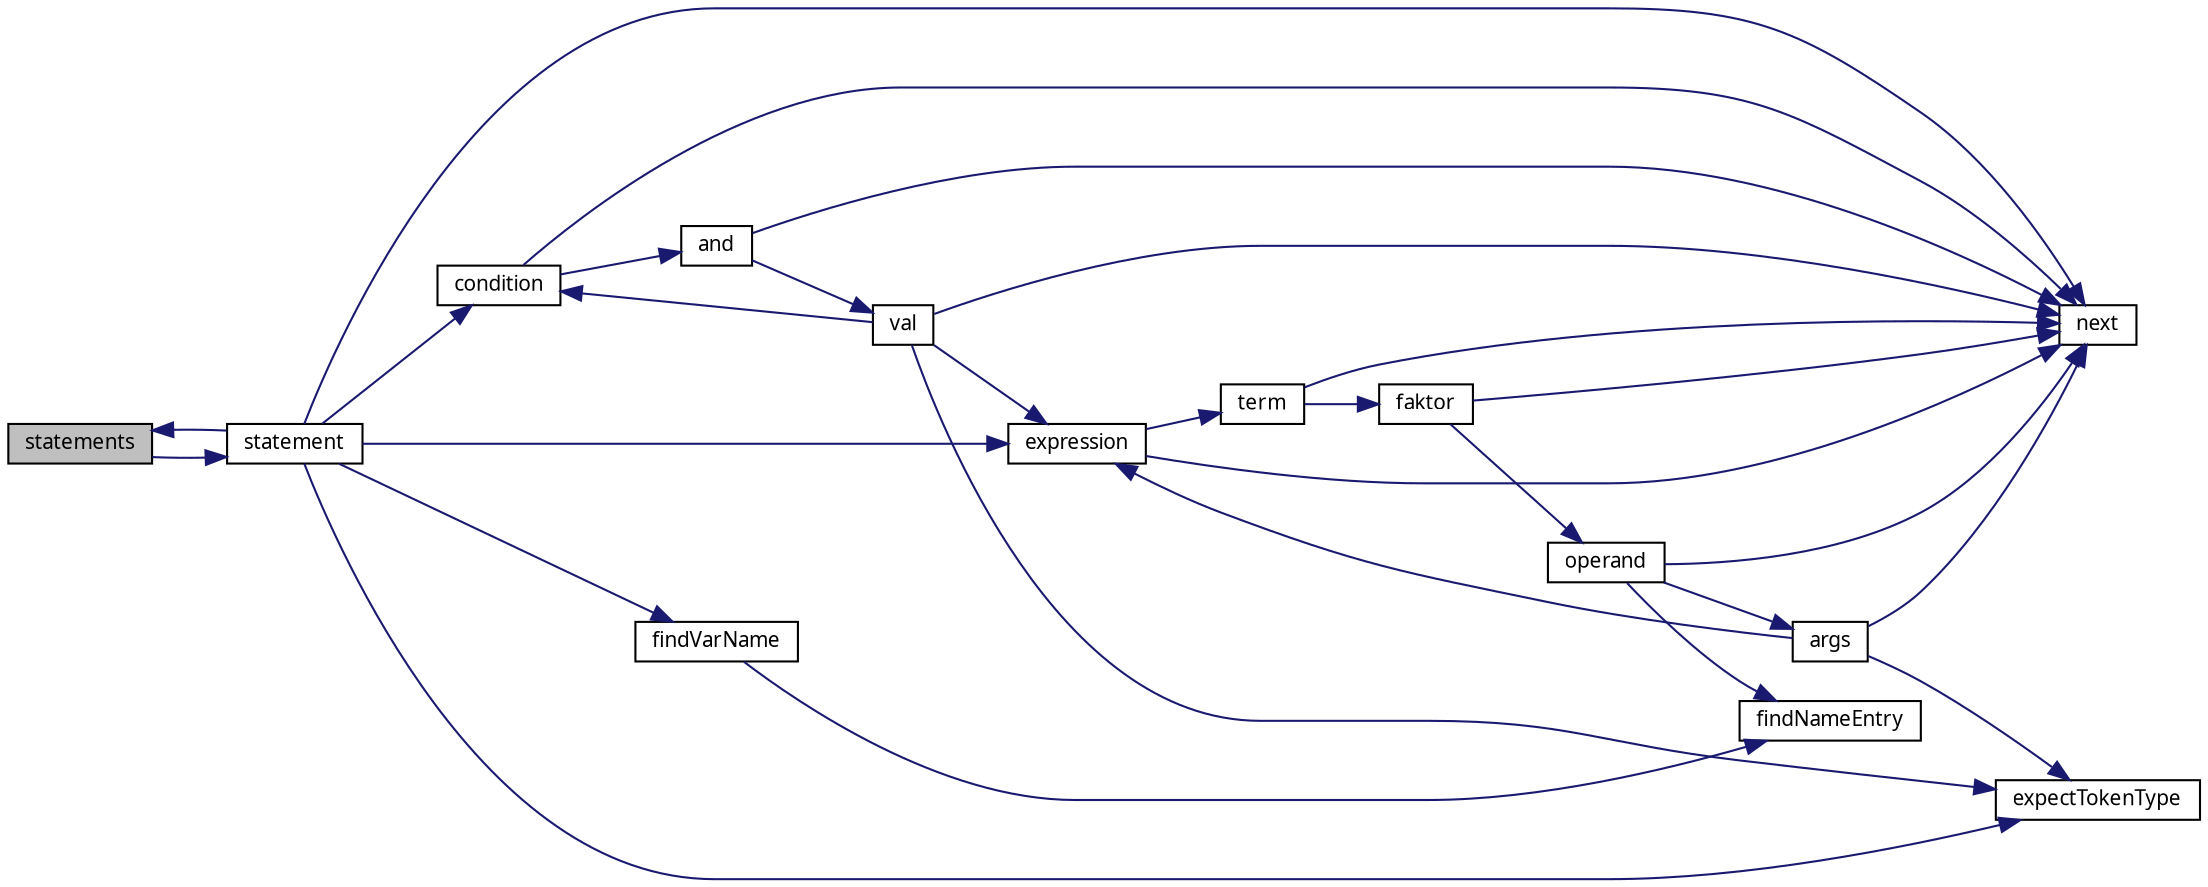 digraph "statements"
{
 // LATEX_PDF_SIZE
  edge [fontname="LiberationSans-Regular.ttf",fontsize="10",labelfontname="LiberationSans-Regular.ttf",labelfontsize="10"];
  node [fontname="LiberationSans-Regular.ttf",fontsize="10",shape=record];
  rankdir="LR";
  Node1 [label="statements",height=0.2,width=0.4,color="black", fillcolor="grey75", style="filled", fontcolor="black",tooltip=" "];
  Node1 -> Node2 [color="midnightblue",fontsize="10",style="solid",fontname="LiberationSans-Regular.ttf"];
  Node2 [label="statement",height=0.2,width=0.4,color="black", fillcolor="white", style="filled",URL="$parse_8c.html#a9e6d6b84363b9a09819543e0e7c6cec5",tooltip=" "];
  Node2 -> Node3 [color="midnightblue",fontsize="10",style="solid",fontname="LiberationSans-Regular.ttf"];
  Node3 [label="condition",height=0.2,width=0.4,color="black", fillcolor="white", style="filled",URL="$parse_8c.html#a953fce1ce73d9322eec5ab8d8927cca4",tooltip=" "];
  Node3 -> Node4 [color="midnightblue",fontsize="10",style="solid",fontname="LiberationSans-Regular.ttf"];
  Node4 [label="and",height=0.2,width=0.4,color="black", fillcolor="white", style="filled",URL="$parse_8c.html#a486115f3279c9a99d32888aa9b4122e3",tooltip=" "];
  Node4 -> Node5 [color="midnightblue",fontsize="10",style="solid",fontname="LiberationSans-Regular.ttf"];
  Node5 [label="next",height=0.2,width=0.4,color="black", fillcolor="white", style="filled",URL="$parse_8c.html#a787ad0ee03f539f4a2904660bb6b8ce7",tooltip=" "];
  Node4 -> Node6 [color="midnightblue",fontsize="10",style="solid",fontname="LiberationSans-Regular.ttf"];
  Node6 [label="val",height=0.2,width=0.4,color="black", fillcolor="white", style="filled",URL="$parse_8c.html#af308eab887b87fb8f14d8df1dcddad3d",tooltip=" "];
  Node6 -> Node3 [color="midnightblue",fontsize="10",style="solid",fontname="LiberationSans-Regular.ttf"];
  Node6 -> Node7 [color="midnightblue",fontsize="10",style="solid",fontname="LiberationSans-Regular.ttf"];
  Node7 [label="expectTokenType",height=0.2,width=0.4,color="black", fillcolor="white", style="filled",URL="$parse_8c.html#a72766d9d606eee9f4032df8622a6d70d",tooltip=" "];
  Node6 -> Node8 [color="midnightblue",fontsize="10",style="solid",fontname="LiberationSans-Regular.ttf"];
  Node8 [label="expression",height=0.2,width=0.4,color="black", fillcolor="white", style="filled",URL="$parse_8c.html#ae1b73fa9a679f12f99603a8e036f29a1",tooltip=" "];
  Node8 -> Node5 [color="midnightblue",fontsize="10",style="solid",fontname="LiberationSans-Regular.ttf"];
  Node8 -> Node9 [color="midnightblue",fontsize="10",style="solid",fontname="LiberationSans-Regular.ttf"];
  Node9 [label="term",height=0.2,width=0.4,color="black", fillcolor="white", style="filled",URL="$parse_8c.html#a8455fef910204ded541f8f1aa43f2a69",tooltip="Parsen von Termen."];
  Node9 -> Node10 [color="midnightblue",fontsize="10",style="solid",fontname="LiberationSans-Regular.ttf"];
  Node10 [label="faktor",height=0.2,width=0.4,color="black", fillcolor="white", style="filled",URL="$parse_8c.html#a340afd1a010d6fc6a7d4ed1f4cd0abbf",tooltip=" "];
  Node10 -> Node5 [color="midnightblue",fontsize="10",style="solid",fontname="LiberationSans-Regular.ttf"];
  Node10 -> Node11 [color="midnightblue",fontsize="10",style="solid",fontname="LiberationSans-Regular.ttf"];
  Node11 [label="operand",height=0.2,width=0.4,color="black", fillcolor="white", style="filled",URL="$parse_8c.html#ab9515122dd01b9c3bf6934505b9d6106",tooltip=" "];
  Node11 -> Node12 [color="midnightblue",fontsize="10",style="solid",fontname="LiberationSans-Regular.ttf"];
  Node12 [label="args",height=0.2,width=0.4,color="black", fillcolor="white", style="filled",URL="$parse_8c.html#a2163d6cb4e700c66c35600edcc97aee7",tooltip=" "];
  Node12 -> Node7 [color="midnightblue",fontsize="10",style="solid",fontname="LiberationSans-Regular.ttf"];
  Node12 -> Node8 [color="midnightblue",fontsize="10",style="solid",fontname="LiberationSans-Regular.ttf"];
  Node12 -> Node5 [color="midnightblue",fontsize="10",style="solid",fontname="LiberationSans-Regular.ttf"];
  Node11 -> Node13 [color="midnightblue",fontsize="10",style="solid",fontname="LiberationSans-Regular.ttf"];
  Node13 [label="findNameEntry",height=0.2,width=0.4,color="black", fillcolor="white", style="filled",URL="$parse_8c.html#a0f9a0aa6c8d036339d3a494c17e1320d",tooltip=" "];
  Node11 -> Node5 [color="midnightblue",fontsize="10",style="solid",fontname="LiberationSans-Regular.ttf"];
  Node9 -> Node5 [color="midnightblue",fontsize="10",style="solid",fontname="LiberationSans-Regular.ttf"];
  Node6 -> Node5 [color="midnightblue",fontsize="10",style="solid",fontname="LiberationSans-Regular.ttf"];
  Node3 -> Node5 [color="midnightblue",fontsize="10",style="solid",fontname="LiberationSans-Regular.ttf"];
  Node2 -> Node7 [color="midnightblue",fontsize="10",style="solid",fontname="LiberationSans-Regular.ttf"];
  Node2 -> Node8 [color="midnightblue",fontsize="10",style="solid",fontname="LiberationSans-Regular.ttf"];
  Node2 -> Node14 [color="midnightblue",fontsize="10",style="solid",fontname="LiberationSans-Regular.ttf"];
  Node14 [label="findVarName",height=0.2,width=0.4,color="black", fillcolor="white", style="filled",URL="$parse_8c.html#a9e0fdb2c5bb35742441bd56faf228870",tooltip=" "];
  Node14 -> Node13 [color="midnightblue",fontsize="10",style="solid",fontname="LiberationSans-Regular.ttf"];
  Node2 -> Node5 [color="midnightblue",fontsize="10",style="solid",fontname="LiberationSans-Regular.ttf"];
  Node2 -> Node1 [color="midnightblue",fontsize="10",style="solid",fontname="LiberationSans-Regular.ttf"];
}
